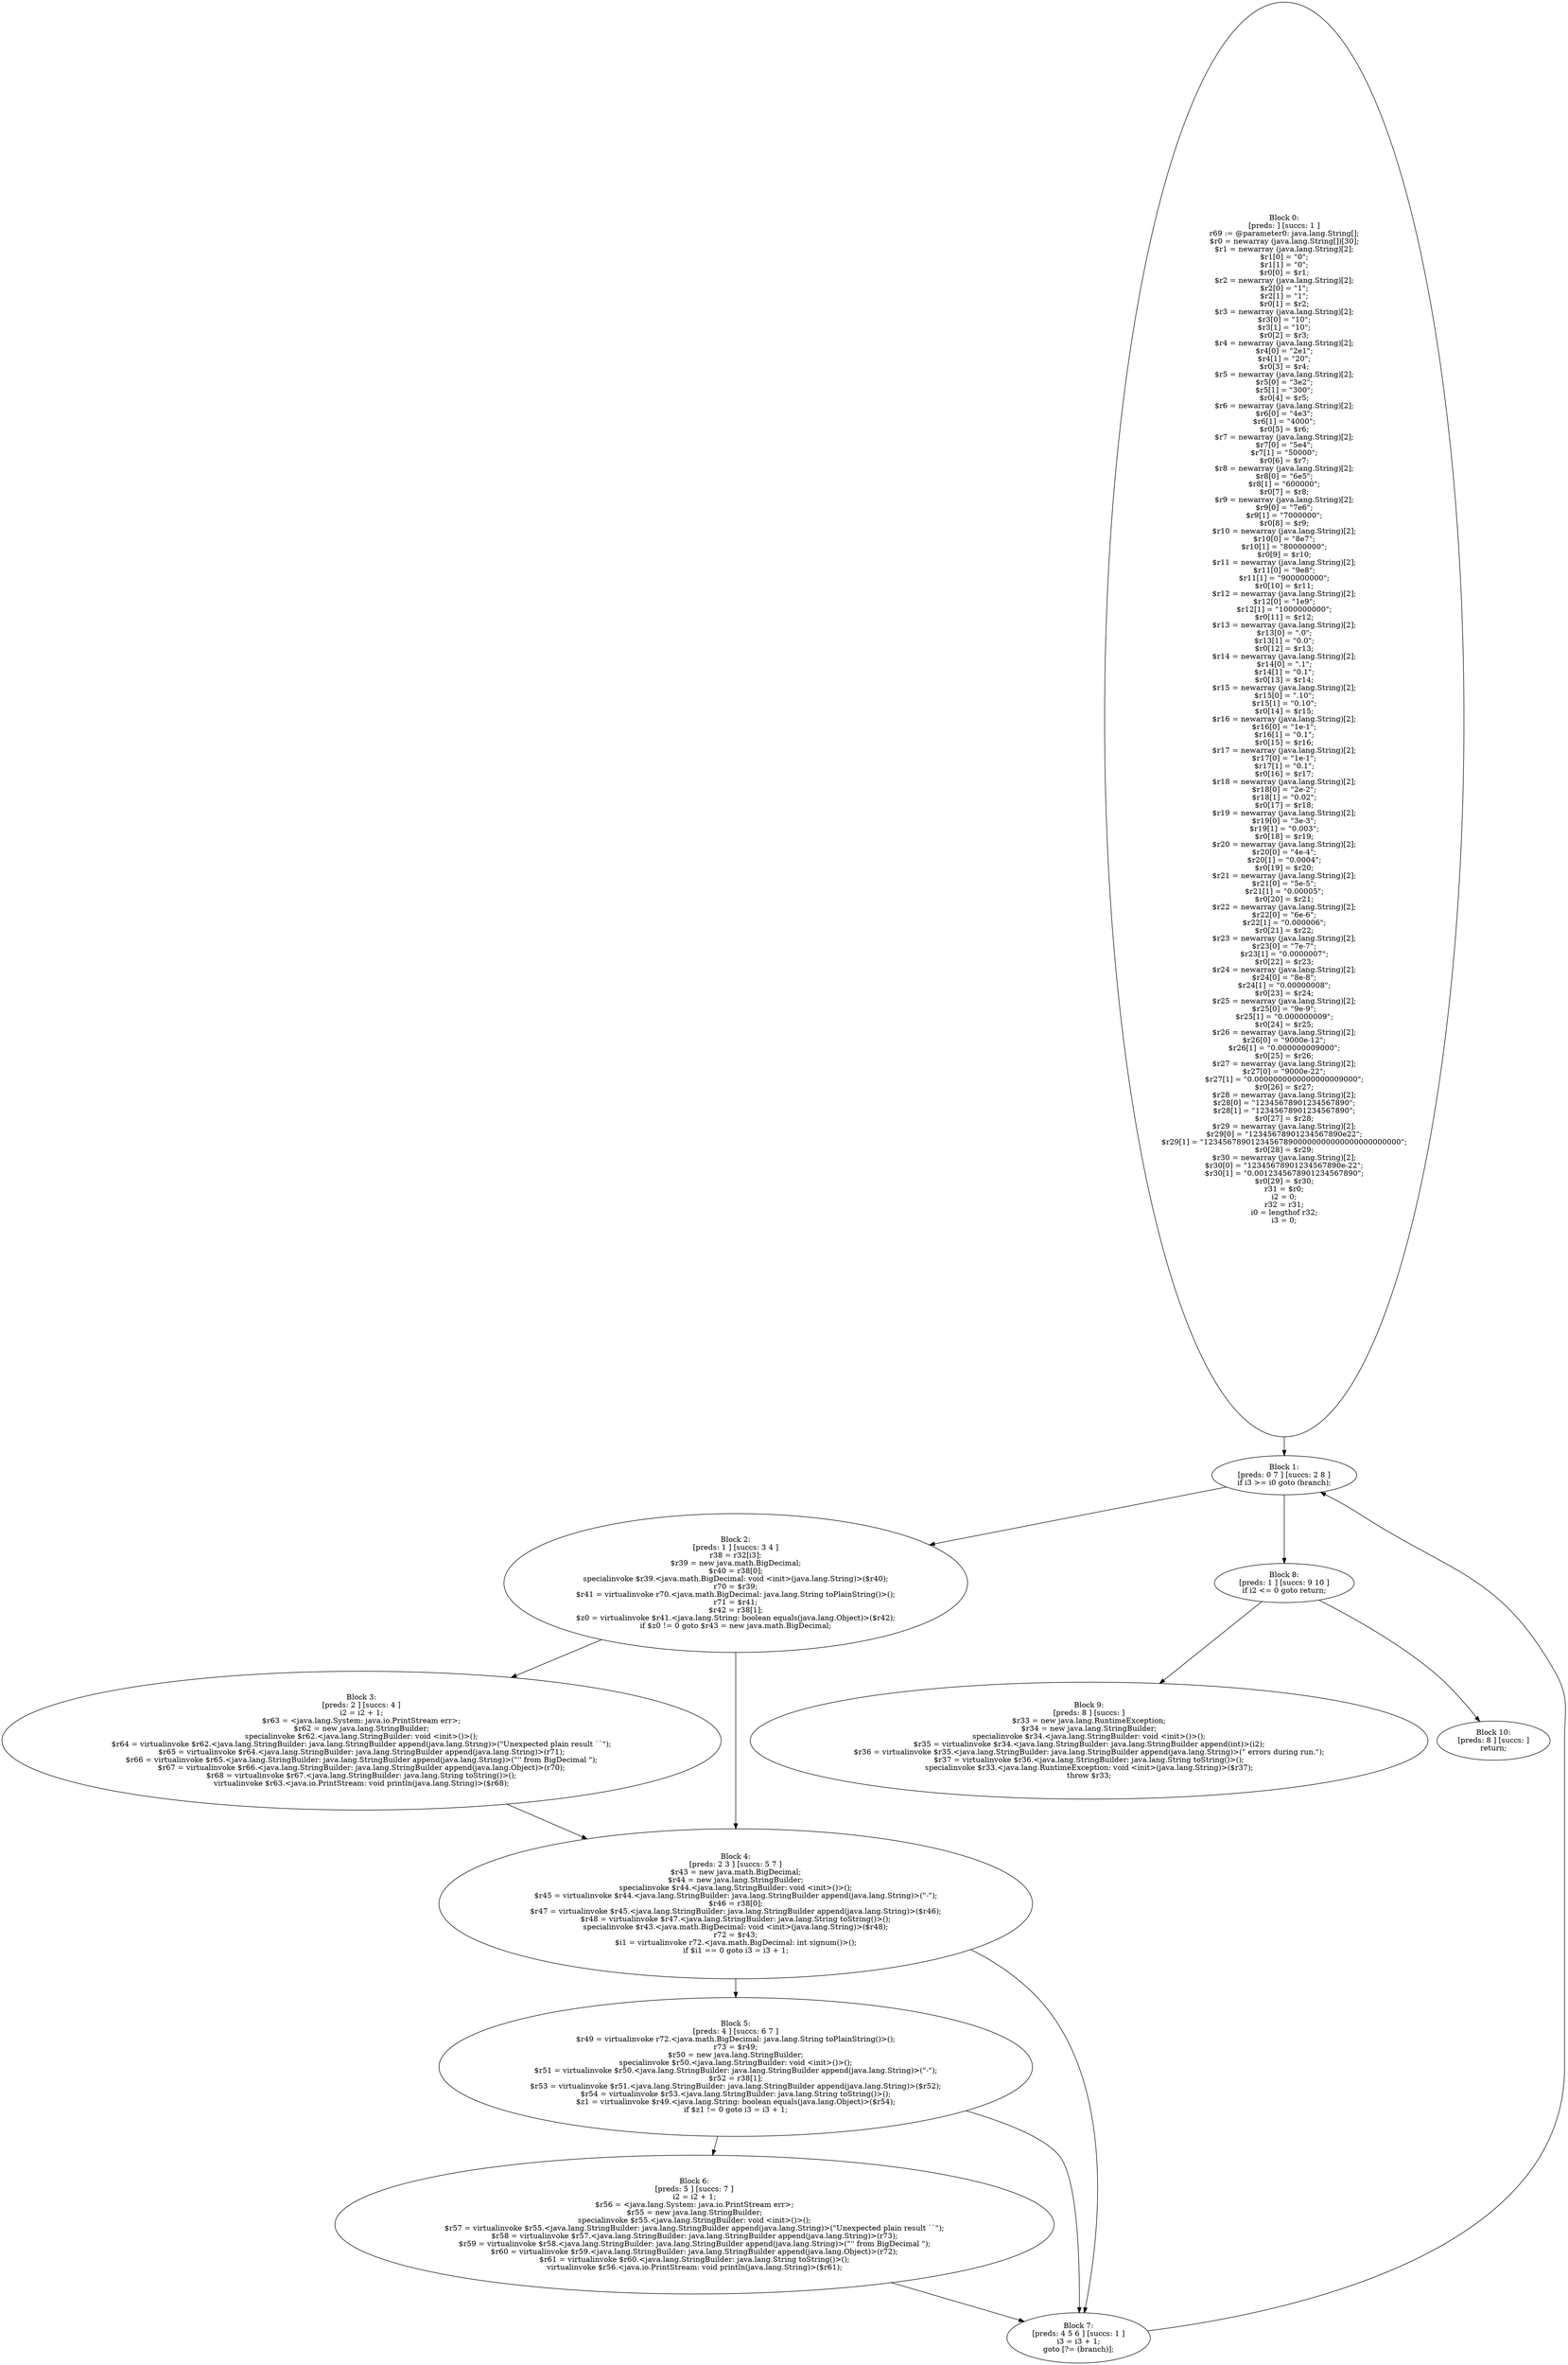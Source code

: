 digraph "unitGraph" {
    "Block 0:
[preds: ] [succs: 1 ]
r69 := @parameter0: java.lang.String[];
$r0 = newarray (java.lang.String[])[30];
$r1 = newarray (java.lang.String)[2];
$r1[0] = \"0\";
$r1[1] = \"0\";
$r0[0] = $r1;
$r2 = newarray (java.lang.String)[2];
$r2[0] = \"1\";
$r2[1] = \"1\";
$r0[1] = $r2;
$r3 = newarray (java.lang.String)[2];
$r3[0] = \"10\";
$r3[1] = \"10\";
$r0[2] = $r3;
$r4 = newarray (java.lang.String)[2];
$r4[0] = \"2e1\";
$r4[1] = \"20\";
$r0[3] = $r4;
$r5 = newarray (java.lang.String)[2];
$r5[0] = \"3e2\";
$r5[1] = \"300\";
$r0[4] = $r5;
$r6 = newarray (java.lang.String)[2];
$r6[0] = \"4e3\";
$r6[1] = \"4000\";
$r0[5] = $r6;
$r7 = newarray (java.lang.String)[2];
$r7[0] = \"5e4\";
$r7[1] = \"50000\";
$r0[6] = $r7;
$r8 = newarray (java.lang.String)[2];
$r8[0] = \"6e5\";
$r8[1] = \"600000\";
$r0[7] = $r8;
$r9 = newarray (java.lang.String)[2];
$r9[0] = \"7e6\";
$r9[1] = \"7000000\";
$r0[8] = $r9;
$r10 = newarray (java.lang.String)[2];
$r10[0] = \"8e7\";
$r10[1] = \"80000000\";
$r0[9] = $r10;
$r11 = newarray (java.lang.String)[2];
$r11[0] = \"9e8\";
$r11[1] = \"900000000\";
$r0[10] = $r11;
$r12 = newarray (java.lang.String)[2];
$r12[0] = \"1e9\";
$r12[1] = \"1000000000\";
$r0[11] = $r12;
$r13 = newarray (java.lang.String)[2];
$r13[0] = \".0\";
$r13[1] = \"0.0\";
$r0[12] = $r13;
$r14 = newarray (java.lang.String)[2];
$r14[0] = \".1\";
$r14[1] = \"0.1\";
$r0[13] = $r14;
$r15 = newarray (java.lang.String)[2];
$r15[0] = \".10\";
$r15[1] = \"0.10\";
$r0[14] = $r15;
$r16 = newarray (java.lang.String)[2];
$r16[0] = \"1e-1\";
$r16[1] = \"0.1\";
$r0[15] = $r16;
$r17 = newarray (java.lang.String)[2];
$r17[0] = \"1e-1\";
$r17[1] = \"0.1\";
$r0[16] = $r17;
$r18 = newarray (java.lang.String)[2];
$r18[0] = \"2e-2\";
$r18[1] = \"0.02\";
$r0[17] = $r18;
$r19 = newarray (java.lang.String)[2];
$r19[0] = \"3e-3\";
$r19[1] = \"0.003\";
$r0[18] = $r19;
$r20 = newarray (java.lang.String)[2];
$r20[0] = \"4e-4\";
$r20[1] = \"0.0004\";
$r0[19] = $r20;
$r21 = newarray (java.lang.String)[2];
$r21[0] = \"5e-5\";
$r21[1] = \"0.00005\";
$r0[20] = $r21;
$r22 = newarray (java.lang.String)[2];
$r22[0] = \"6e-6\";
$r22[1] = \"0.000006\";
$r0[21] = $r22;
$r23 = newarray (java.lang.String)[2];
$r23[0] = \"7e-7\";
$r23[1] = \"0.0000007\";
$r0[22] = $r23;
$r24 = newarray (java.lang.String)[2];
$r24[0] = \"8e-8\";
$r24[1] = \"0.00000008\";
$r0[23] = $r24;
$r25 = newarray (java.lang.String)[2];
$r25[0] = \"9e-9\";
$r25[1] = \"0.000000009\";
$r0[24] = $r25;
$r26 = newarray (java.lang.String)[2];
$r26[0] = \"9000e-12\";
$r26[1] = \"0.000000009000\";
$r0[25] = $r26;
$r27 = newarray (java.lang.String)[2];
$r27[0] = \"9000e-22\";
$r27[1] = \"0.0000000000000000009000\";
$r0[26] = $r27;
$r28 = newarray (java.lang.String)[2];
$r28[0] = \"12345678901234567890\";
$r28[1] = \"12345678901234567890\";
$r0[27] = $r28;
$r29 = newarray (java.lang.String)[2];
$r29[0] = \"12345678901234567890e22\";
$r29[1] = \"123456789012345678900000000000000000000000\";
$r0[28] = $r29;
$r30 = newarray (java.lang.String)[2];
$r30[0] = \"12345678901234567890e-22\";
$r30[1] = \"0.0012345678901234567890\";
$r0[29] = $r30;
r31 = $r0;
i2 = 0;
r32 = r31;
i0 = lengthof r32;
i3 = 0;
"
    "Block 1:
[preds: 0 7 ] [succs: 2 8 ]
if i3 >= i0 goto (branch);
"
    "Block 2:
[preds: 1 ] [succs: 3 4 ]
r38 = r32[i3];
$r39 = new java.math.BigDecimal;
$r40 = r38[0];
specialinvoke $r39.<java.math.BigDecimal: void <init>(java.lang.String)>($r40);
r70 = $r39;
$r41 = virtualinvoke r70.<java.math.BigDecimal: java.lang.String toPlainString()>();
r71 = $r41;
$r42 = r38[1];
$z0 = virtualinvoke $r41.<java.lang.String: boolean equals(java.lang.Object)>($r42);
if $z0 != 0 goto $r43 = new java.math.BigDecimal;
"
    "Block 3:
[preds: 2 ] [succs: 4 ]
i2 = i2 + 1;
$r63 = <java.lang.System: java.io.PrintStream err>;
$r62 = new java.lang.StringBuilder;
specialinvoke $r62.<java.lang.StringBuilder: void <init>()>();
$r64 = virtualinvoke $r62.<java.lang.StringBuilder: java.lang.StringBuilder append(java.lang.String)>(\"Unexpected plain result ``\");
$r65 = virtualinvoke $r64.<java.lang.StringBuilder: java.lang.StringBuilder append(java.lang.String)>(r71);
$r66 = virtualinvoke $r65.<java.lang.StringBuilder: java.lang.StringBuilder append(java.lang.String)>(\"\'\' from BigDecimal \");
$r67 = virtualinvoke $r66.<java.lang.StringBuilder: java.lang.StringBuilder append(java.lang.Object)>(r70);
$r68 = virtualinvoke $r67.<java.lang.StringBuilder: java.lang.String toString()>();
virtualinvoke $r63.<java.io.PrintStream: void println(java.lang.String)>($r68);
"
    "Block 4:
[preds: 2 3 ] [succs: 5 7 ]
$r43 = new java.math.BigDecimal;
$r44 = new java.lang.StringBuilder;
specialinvoke $r44.<java.lang.StringBuilder: void <init>()>();
$r45 = virtualinvoke $r44.<java.lang.StringBuilder: java.lang.StringBuilder append(java.lang.String)>(\"-\");
$r46 = r38[0];
$r47 = virtualinvoke $r45.<java.lang.StringBuilder: java.lang.StringBuilder append(java.lang.String)>($r46);
$r48 = virtualinvoke $r47.<java.lang.StringBuilder: java.lang.String toString()>();
specialinvoke $r43.<java.math.BigDecimal: void <init>(java.lang.String)>($r48);
r72 = $r43;
$i1 = virtualinvoke r72.<java.math.BigDecimal: int signum()>();
if $i1 == 0 goto i3 = i3 + 1;
"
    "Block 5:
[preds: 4 ] [succs: 6 7 ]
$r49 = virtualinvoke r72.<java.math.BigDecimal: java.lang.String toPlainString()>();
r73 = $r49;
$r50 = new java.lang.StringBuilder;
specialinvoke $r50.<java.lang.StringBuilder: void <init>()>();
$r51 = virtualinvoke $r50.<java.lang.StringBuilder: java.lang.StringBuilder append(java.lang.String)>(\"-\");
$r52 = r38[1];
$r53 = virtualinvoke $r51.<java.lang.StringBuilder: java.lang.StringBuilder append(java.lang.String)>($r52);
$r54 = virtualinvoke $r53.<java.lang.StringBuilder: java.lang.String toString()>();
$z1 = virtualinvoke $r49.<java.lang.String: boolean equals(java.lang.Object)>($r54);
if $z1 != 0 goto i3 = i3 + 1;
"
    "Block 6:
[preds: 5 ] [succs: 7 ]
i2 = i2 + 1;
$r56 = <java.lang.System: java.io.PrintStream err>;
$r55 = new java.lang.StringBuilder;
specialinvoke $r55.<java.lang.StringBuilder: void <init>()>();
$r57 = virtualinvoke $r55.<java.lang.StringBuilder: java.lang.StringBuilder append(java.lang.String)>(\"Unexpected plain result ``\");
$r58 = virtualinvoke $r57.<java.lang.StringBuilder: java.lang.StringBuilder append(java.lang.String)>(r73);
$r59 = virtualinvoke $r58.<java.lang.StringBuilder: java.lang.StringBuilder append(java.lang.String)>(\"\'\' from BigDecimal \");
$r60 = virtualinvoke $r59.<java.lang.StringBuilder: java.lang.StringBuilder append(java.lang.Object)>(r72);
$r61 = virtualinvoke $r60.<java.lang.StringBuilder: java.lang.String toString()>();
virtualinvoke $r56.<java.io.PrintStream: void println(java.lang.String)>($r61);
"
    "Block 7:
[preds: 4 5 6 ] [succs: 1 ]
i3 = i3 + 1;
goto [?= (branch)];
"
    "Block 8:
[preds: 1 ] [succs: 9 10 ]
if i2 <= 0 goto return;
"
    "Block 9:
[preds: 8 ] [succs: ]
$r33 = new java.lang.RuntimeException;
$r34 = new java.lang.StringBuilder;
specialinvoke $r34.<java.lang.StringBuilder: void <init>()>();
$r35 = virtualinvoke $r34.<java.lang.StringBuilder: java.lang.StringBuilder append(int)>(i2);
$r36 = virtualinvoke $r35.<java.lang.StringBuilder: java.lang.StringBuilder append(java.lang.String)>(\" errors during run.\");
$r37 = virtualinvoke $r36.<java.lang.StringBuilder: java.lang.String toString()>();
specialinvoke $r33.<java.lang.RuntimeException: void <init>(java.lang.String)>($r37);
throw $r33;
"
    "Block 10:
[preds: 8 ] [succs: ]
return;
"
    "Block 0:
[preds: ] [succs: 1 ]
r69 := @parameter0: java.lang.String[];
$r0 = newarray (java.lang.String[])[30];
$r1 = newarray (java.lang.String)[2];
$r1[0] = \"0\";
$r1[1] = \"0\";
$r0[0] = $r1;
$r2 = newarray (java.lang.String)[2];
$r2[0] = \"1\";
$r2[1] = \"1\";
$r0[1] = $r2;
$r3 = newarray (java.lang.String)[2];
$r3[0] = \"10\";
$r3[1] = \"10\";
$r0[2] = $r3;
$r4 = newarray (java.lang.String)[2];
$r4[0] = \"2e1\";
$r4[1] = \"20\";
$r0[3] = $r4;
$r5 = newarray (java.lang.String)[2];
$r5[0] = \"3e2\";
$r5[1] = \"300\";
$r0[4] = $r5;
$r6 = newarray (java.lang.String)[2];
$r6[0] = \"4e3\";
$r6[1] = \"4000\";
$r0[5] = $r6;
$r7 = newarray (java.lang.String)[2];
$r7[0] = \"5e4\";
$r7[1] = \"50000\";
$r0[6] = $r7;
$r8 = newarray (java.lang.String)[2];
$r8[0] = \"6e5\";
$r8[1] = \"600000\";
$r0[7] = $r8;
$r9 = newarray (java.lang.String)[2];
$r9[0] = \"7e6\";
$r9[1] = \"7000000\";
$r0[8] = $r9;
$r10 = newarray (java.lang.String)[2];
$r10[0] = \"8e7\";
$r10[1] = \"80000000\";
$r0[9] = $r10;
$r11 = newarray (java.lang.String)[2];
$r11[0] = \"9e8\";
$r11[1] = \"900000000\";
$r0[10] = $r11;
$r12 = newarray (java.lang.String)[2];
$r12[0] = \"1e9\";
$r12[1] = \"1000000000\";
$r0[11] = $r12;
$r13 = newarray (java.lang.String)[2];
$r13[0] = \".0\";
$r13[1] = \"0.0\";
$r0[12] = $r13;
$r14 = newarray (java.lang.String)[2];
$r14[0] = \".1\";
$r14[1] = \"0.1\";
$r0[13] = $r14;
$r15 = newarray (java.lang.String)[2];
$r15[0] = \".10\";
$r15[1] = \"0.10\";
$r0[14] = $r15;
$r16 = newarray (java.lang.String)[2];
$r16[0] = \"1e-1\";
$r16[1] = \"0.1\";
$r0[15] = $r16;
$r17 = newarray (java.lang.String)[2];
$r17[0] = \"1e-1\";
$r17[1] = \"0.1\";
$r0[16] = $r17;
$r18 = newarray (java.lang.String)[2];
$r18[0] = \"2e-2\";
$r18[1] = \"0.02\";
$r0[17] = $r18;
$r19 = newarray (java.lang.String)[2];
$r19[0] = \"3e-3\";
$r19[1] = \"0.003\";
$r0[18] = $r19;
$r20 = newarray (java.lang.String)[2];
$r20[0] = \"4e-4\";
$r20[1] = \"0.0004\";
$r0[19] = $r20;
$r21 = newarray (java.lang.String)[2];
$r21[0] = \"5e-5\";
$r21[1] = \"0.00005\";
$r0[20] = $r21;
$r22 = newarray (java.lang.String)[2];
$r22[0] = \"6e-6\";
$r22[1] = \"0.000006\";
$r0[21] = $r22;
$r23 = newarray (java.lang.String)[2];
$r23[0] = \"7e-7\";
$r23[1] = \"0.0000007\";
$r0[22] = $r23;
$r24 = newarray (java.lang.String)[2];
$r24[0] = \"8e-8\";
$r24[1] = \"0.00000008\";
$r0[23] = $r24;
$r25 = newarray (java.lang.String)[2];
$r25[0] = \"9e-9\";
$r25[1] = \"0.000000009\";
$r0[24] = $r25;
$r26 = newarray (java.lang.String)[2];
$r26[0] = \"9000e-12\";
$r26[1] = \"0.000000009000\";
$r0[25] = $r26;
$r27 = newarray (java.lang.String)[2];
$r27[0] = \"9000e-22\";
$r27[1] = \"0.0000000000000000009000\";
$r0[26] = $r27;
$r28 = newarray (java.lang.String)[2];
$r28[0] = \"12345678901234567890\";
$r28[1] = \"12345678901234567890\";
$r0[27] = $r28;
$r29 = newarray (java.lang.String)[2];
$r29[0] = \"12345678901234567890e22\";
$r29[1] = \"123456789012345678900000000000000000000000\";
$r0[28] = $r29;
$r30 = newarray (java.lang.String)[2];
$r30[0] = \"12345678901234567890e-22\";
$r30[1] = \"0.0012345678901234567890\";
$r0[29] = $r30;
r31 = $r0;
i2 = 0;
r32 = r31;
i0 = lengthof r32;
i3 = 0;
"->"Block 1:
[preds: 0 7 ] [succs: 2 8 ]
if i3 >= i0 goto (branch);
";
    "Block 1:
[preds: 0 7 ] [succs: 2 8 ]
if i3 >= i0 goto (branch);
"->"Block 2:
[preds: 1 ] [succs: 3 4 ]
r38 = r32[i3];
$r39 = new java.math.BigDecimal;
$r40 = r38[0];
specialinvoke $r39.<java.math.BigDecimal: void <init>(java.lang.String)>($r40);
r70 = $r39;
$r41 = virtualinvoke r70.<java.math.BigDecimal: java.lang.String toPlainString()>();
r71 = $r41;
$r42 = r38[1];
$z0 = virtualinvoke $r41.<java.lang.String: boolean equals(java.lang.Object)>($r42);
if $z0 != 0 goto $r43 = new java.math.BigDecimal;
";
    "Block 1:
[preds: 0 7 ] [succs: 2 8 ]
if i3 >= i0 goto (branch);
"->"Block 8:
[preds: 1 ] [succs: 9 10 ]
if i2 <= 0 goto return;
";
    "Block 2:
[preds: 1 ] [succs: 3 4 ]
r38 = r32[i3];
$r39 = new java.math.BigDecimal;
$r40 = r38[0];
specialinvoke $r39.<java.math.BigDecimal: void <init>(java.lang.String)>($r40);
r70 = $r39;
$r41 = virtualinvoke r70.<java.math.BigDecimal: java.lang.String toPlainString()>();
r71 = $r41;
$r42 = r38[1];
$z0 = virtualinvoke $r41.<java.lang.String: boolean equals(java.lang.Object)>($r42);
if $z0 != 0 goto $r43 = new java.math.BigDecimal;
"->"Block 3:
[preds: 2 ] [succs: 4 ]
i2 = i2 + 1;
$r63 = <java.lang.System: java.io.PrintStream err>;
$r62 = new java.lang.StringBuilder;
specialinvoke $r62.<java.lang.StringBuilder: void <init>()>();
$r64 = virtualinvoke $r62.<java.lang.StringBuilder: java.lang.StringBuilder append(java.lang.String)>(\"Unexpected plain result ``\");
$r65 = virtualinvoke $r64.<java.lang.StringBuilder: java.lang.StringBuilder append(java.lang.String)>(r71);
$r66 = virtualinvoke $r65.<java.lang.StringBuilder: java.lang.StringBuilder append(java.lang.String)>(\"\'\' from BigDecimal \");
$r67 = virtualinvoke $r66.<java.lang.StringBuilder: java.lang.StringBuilder append(java.lang.Object)>(r70);
$r68 = virtualinvoke $r67.<java.lang.StringBuilder: java.lang.String toString()>();
virtualinvoke $r63.<java.io.PrintStream: void println(java.lang.String)>($r68);
";
    "Block 2:
[preds: 1 ] [succs: 3 4 ]
r38 = r32[i3];
$r39 = new java.math.BigDecimal;
$r40 = r38[0];
specialinvoke $r39.<java.math.BigDecimal: void <init>(java.lang.String)>($r40);
r70 = $r39;
$r41 = virtualinvoke r70.<java.math.BigDecimal: java.lang.String toPlainString()>();
r71 = $r41;
$r42 = r38[1];
$z0 = virtualinvoke $r41.<java.lang.String: boolean equals(java.lang.Object)>($r42);
if $z0 != 0 goto $r43 = new java.math.BigDecimal;
"->"Block 4:
[preds: 2 3 ] [succs: 5 7 ]
$r43 = new java.math.BigDecimal;
$r44 = new java.lang.StringBuilder;
specialinvoke $r44.<java.lang.StringBuilder: void <init>()>();
$r45 = virtualinvoke $r44.<java.lang.StringBuilder: java.lang.StringBuilder append(java.lang.String)>(\"-\");
$r46 = r38[0];
$r47 = virtualinvoke $r45.<java.lang.StringBuilder: java.lang.StringBuilder append(java.lang.String)>($r46);
$r48 = virtualinvoke $r47.<java.lang.StringBuilder: java.lang.String toString()>();
specialinvoke $r43.<java.math.BigDecimal: void <init>(java.lang.String)>($r48);
r72 = $r43;
$i1 = virtualinvoke r72.<java.math.BigDecimal: int signum()>();
if $i1 == 0 goto i3 = i3 + 1;
";
    "Block 3:
[preds: 2 ] [succs: 4 ]
i2 = i2 + 1;
$r63 = <java.lang.System: java.io.PrintStream err>;
$r62 = new java.lang.StringBuilder;
specialinvoke $r62.<java.lang.StringBuilder: void <init>()>();
$r64 = virtualinvoke $r62.<java.lang.StringBuilder: java.lang.StringBuilder append(java.lang.String)>(\"Unexpected plain result ``\");
$r65 = virtualinvoke $r64.<java.lang.StringBuilder: java.lang.StringBuilder append(java.lang.String)>(r71);
$r66 = virtualinvoke $r65.<java.lang.StringBuilder: java.lang.StringBuilder append(java.lang.String)>(\"\'\' from BigDecimal \");
$r67 = virtualinvoke $r66.<java.lang.StringBuilder: java.lang.StringBuilder append(java.lang.Object)>(r70);
$r68 = virtualinvoke $r67.<java.lang.StringBuilder: java.lang.String toString()>();
virtualinvoke $r63.<java.io.PrintStream: void println(java.lang.String)>($r68);
"->"Block 4:
[preds: 2 3 ] [succs: 5 7 ]
$r43 = new java.math.BigDecimal;
$r44 = new java.lang.StringBuilder;
specialinvoke $r44.<java.lang.StringBuilder: void <init>()>();
$r45 = virtualinvoke $r44.<java.lang.StringBuilder: java.lang.StringBuilder append(java.lang.String)>(\"-\");
$r46 = r38[0];
$r47 = virtualinvoke $r45.<java.lang.StringBuilder: java.lang.StringBuilder append(java.lang.String)>($r46);
$r48 = virtualinvoke $r47.<java.lang.StringBuilder: java.lang.String toString()>();
specialinvoke $r43.<java.math.BigDecimal: void <init>(java.lang.String)>($r48);
r72 = $r43;
$i1 = virtualinvoke r72.<java.math.BigDecimal: int signum()>();
if $i1 == 0 goto i3 = i3 + 1;
";
    "Block 4:
[preds: 2 3 ] [succs: 5 7 ]
$r43 = new java.math.BigDecimal;
$r44 = new java.lang.StringBuilder;
specialinvoke $r44.<java.lang.StringBuilder: void <init>()>();
$r45 = virtualinvoke $r44.<java.lang.StringBuilder: java.lang.StringBuilder append(java.lang.String)>(\"-\");
$r46 = r38[0];
$r47 = virtualinvoke $r45.<java.lang.StringBuilder: java.lang.StringBuilder append(java.lang.String)>($r46);
$r48 = virtualinvoke $r47.<java.lang.StringBuilder: java.lang.String toString()>();
specialinvoke $r43.<java.math.BigDecimal: void <init>(java.lang.String)>($r48);
r72 = $r43;
$i1 = virtualinvoke r72.<java.math.BigDecimal: int signum()>();
if $i1 == 0 goto i3 = i3 + 1;
"->"Block 5:
[preds: 4 ] [succs: 6 7 ]
$r49 = virtualinvoke r72.<java.math.BigDecimal: java.lang.String toPlainString()>();
r73 = $r49;
$r50 = new java.lang.StringBuilder;
specialinvoke $r50.<java.lang.StringBuilder: void <init>()>();
$r51 = virtualinvoke $r50.<java.lang.StringBuilder: java.lang.StringBuilder append(java.lang.String)>(\"-\");
$r52 = r38[1];
$r53 = virtualinvoke $r51.<java.lang.StringBuilder: java.lang.StringBuilder append(java.lang.String)>($r52);
$r54 = virtualinvoke $r53.<java.lang.StringBuilder: java.lang.String toString()>();
$z1 = virtualinvoke $r49.<java.lang.String: boolean equals(java.lang.Object)>($r54);
if $z1 != 0 goto i3 = i3 + 1;
";
    "Block 4:
[preds: 2 3 ] [succs: 5 7 ]
$r43 = new java.math.BigDecimal;
$r44 = new java.lang.StringBuilder;
specialinvoke $r44.<java.lang.StringBuilder: void <init>()>();
$r45 = virtualinvoke $r44.<java.lang.StringBuilder: java.lang.StringBuilder append(java.lang.String)>(\"-\");
$r46 = r38[0];
$r47 = virtualinvoke $r45.<java.lang.StringBuilder: java.lang.StringBuilder append(java.lang.String)>($r46);
$r48 = virtualinvoke $r47.<java.lang.StringBuilder: java.lang.String toString()>();
specialinvoke $r43.<java.math.BigDecimal: void <init>(java.lang.String)>($r48);
r72 = $r43;
$i1 = virtualinvoke r72.<java.math.BigDecimal: int signum()>();
if $i1 == 0 goto i3 = i3 + 1;
"->"Block 7:
[preds: 4 5 6 ] [succs: 1 ]
i3 = i3 + 1;
goto [?= (branch)];
";
    "Block 5:
[preds: 4 ] [succs: 6 7 ]
$r49 = virtualinvoke r72.<java.math.BigDecimal: java.lang.String toPlainString()>();
r73 = $r49;
$r50 = new java.lang.StringBuilder;
specialinvoke $r50.<java.lang.StringBuilder: void <init>()>();
$r51 = virtualinvoke $r50.<java.lang.StringBuilder: java.lang.StringBuilder append(java.lang.String)>(\"-\");
$r52 = r38[1];
$r53 = virtualinvoke $r51.<java.lang.StringBuilder: java.lang.StringBuilder append(java.lang.String)>($r52);
$r54 = virtualinvoke $r53.<java.lang.StringBuilder: java.lang.String toString()>();
$z1 = virtualinvoke $r49.<java.lang.String: boolean equals(java.lang.Object)>($r54);
if $z1 != 0 goto i3 = i3 + 1;
"->"Block 6:
[preds: 5 ] [succs: 7 ]
i2 = i2 + 1;
$r56 = <java.lang.System: java.io.PrintStream err>;
$r55 = new java.lang.StringBuilder;
specialinvoke $r55.<java.lang.StringBuilder: void <init>()>();
$r57 = virtualinvoke $r55.<java.lang.StringBuilder: java.lang.StringBuilder append(java.lang.String)>(\"Unexpected plain result ``\");
$r58 = virtualinvoke $r57.<java.lang.StringBuilder: java.lang.StringBuilder append(java.lang.String)>(r73);
$r59 = virtualinvoke $r58.<java.lang.StringBuilder: java.lang.StringBuilder append(java.lang.String)>(\"\'\' from BigDecimal \");
$r60 = virtualinvoke $r59.<java.lang.StringBuilder: java.lang.StringBuilder append(java.lang.Object)>(r72);
$r61 = virtualinvoke $r60.<java.lang.StringBuilder: java.lang.String toString()>();
virtualinvoke $r56.<java.io.PrintStream: void println(java.lang.String)>($r61);
";
    "Block 5:
[preds: 4 ] [succs: 6 7 ]
$r49 = virtualinvoke r72.<java.math.BigDecimal: java.lang.String toPlainString()>();
r73 = $r49;
$r50 = new java.lang.StringBuilder;
specialinvoke $r50.<java.lang.StringBuilder: void <init>()>();
$r51 = virtualinvoke $r50.<java.lang.StringBuilder: java.lang.StringBuilder append(java.lang.String)>(\"-\");
$r52 = r38[1];
$r53 = virtualinvoke $r51.<java.lang.StringBuilder: java.lang.StringBuilder append(java.lang.String)>($r52);
$r54 = virtualinvoke $r53.<java.lang.StringBuilder: java.lang.String toString()>();
$z1 = virtualinvoke $r49.<java.lang.String: boolean equals(java.lang.Object)>($r54);
if $z1 != 0 goto i3 = i3 + 1;
"->"Block 7:
[preds: 4 5 6 ] [succs: 1 ]
i3 = i3 + 1;
goto [?= (branch)];
";
    "Block 6:
[preds: 5 ] [succs: 7 ]
i2 = i2 + 1;
$r56 = <java.lang.System: java.io.PrintStream err>;
$r55 = new java.lang.StringBuilder;
specialinvoke $r55.<java.lang.StringBuilder: void <init>()>();
$r57 = virtualinvoke $r55.<java.lang.StringBuilder: java.lang.StringBuilder append(java.lang.String)>(\"Unexpected plain result ``\");
$r58 = virtualinvoke $r57.<java.lang.StringBuilder: java.lang.StringBuilder append(java.lang.String)>(r73);
$r59 = virtualinvoke $r58.<java.lang.StringBuilder: java.lang.StringBuilder append(java.lang.String)>(\"\'\' from BigDecimal \");
$r60 = virtualinvoke $r59.<java.lang.StringBuilder: java.lang.StringBuilder append(java.lang.Object)>(r72);
$r61 = virtualinvoke $r60.<java.lang.StringBuilder: java.lang.String toString()>();
virtualinvoke $r56.<java.io.PrintStream: void println(java.lang.String)>($r61);
"->"Block 7:
[preds: 4 5 6 ] [succs: 1 ]
i3 = i3 + 1;
goto [?= (branch)];
";
    "Block 7:
[preds: 4 5 6 ] [succs: 1 ]
i3 = i3 + 1;
goto [?= (branch)];
"->"Block 1:
[preds: 0 7 ] [succs: 2 8 ]
if i3 >= i0 goto (branch);
";
    "Block 8:
[preds: 1 ] [succs: 9 10 ]
if i2 <= 0 goto return;
"->"Block 9:
[preds: 8 ] [succs: ]
$r33 = new java.lang.RuntimeException;
$r34 = new java.lang.StringBuilder;
specialinvoke $r34.<java.lang.StringBuilder: void <init>()>();
$r35 = virtualinvoke $r34.<java.lang.StringBuilder: java.lang.StringBuilder append(int)>(i2);
$r36 = virtualinvoke $r35.<java.lang.StringBuilder: java.lang.StringBuilder append(java.lang.String)>(\" errors during run.\");
$r37 = virtualinvoke $r36.<java.lang.StringBuilder: java.lang.String toString()>();
specialinvoke $r33.<java.lang.RuntimeException: void <init>(java.lang.String)>($r37);
throw $r33;
";
    "Block 8:
[preds: 1 ] [succs: 9 10 ]
if i2 <= 0 goto return;
"->"Block 10:
[preds: 8 ] [succs: ]
return;
";
}

